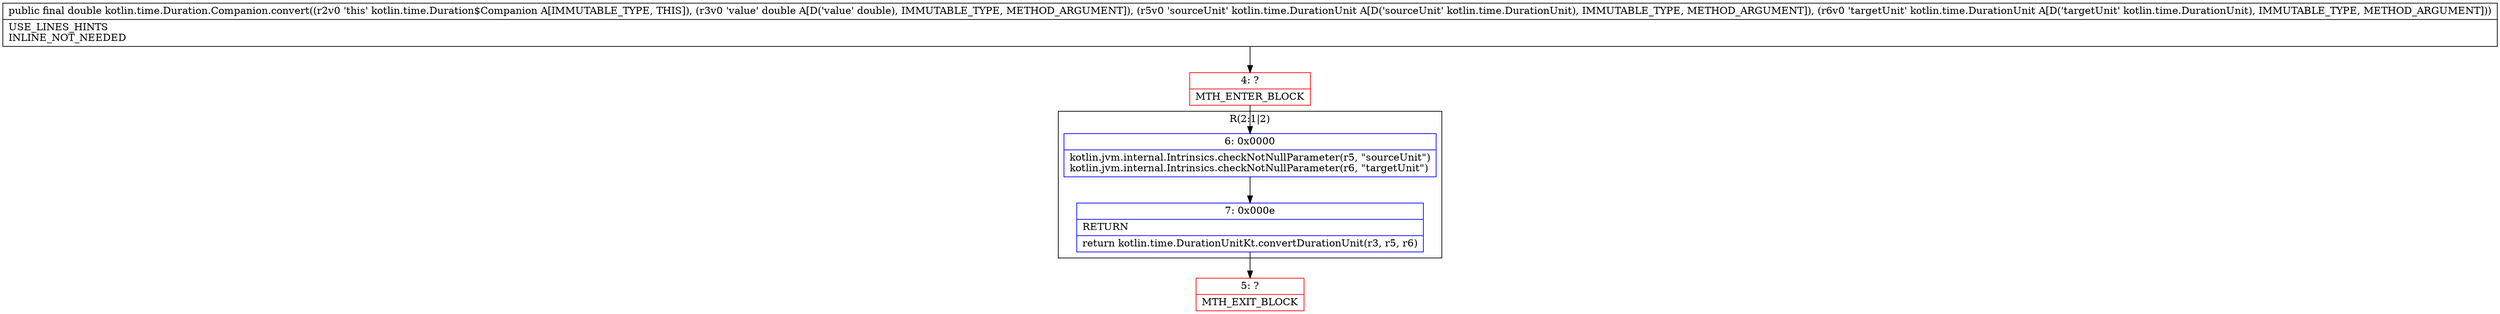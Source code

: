 digraph "CFG forkotlin.time.Duration.Companion.convert(DLkotlin\/time\/DurationUnit;Lkotlin\/time\/DurationUnit;)D" {
subgraph cluster_Region_269500277 {
label = "R(2:1|2)";
node [shape=record,color=blue];
Node_6 [shape=record,label="{6\:\ 0x0000|kotlin.jvm.internal.Intrinsics.checkNotNullParameter(r5, \"sourceUnit\")\lkotlin.jvm.internal.Intrinsics.checkNotNullParameter(r6, \"targetUnit\")\l}"];
Node_7 [shape=record,label="{7\:\ 0x000e|RETURN\l|return kotlin.time.DurationUnitKt.convertDurationUnit(r3, r5, r6)\l}"];
}
Node_4 [shape=record,color=red,label="{4\:\ ?|MTH_ENTER_BLOCK\l}"];
Node_5 [shape=record,color=red,label="{5\:\ ?|MTH_EXIT_BLOCK\l}"];
MethodNode[shape=record,label="{public final double kotlin.time.Duration.Companion.convert((r2v0 'this' kotlin.time.Duration$Companion A[IMMUTABLE_TYPE, THIS]), (r3v0 'value' double A[D('value' double), IMMUTABLE_TYPE, METHOD_ARGUMENT]), (r5v0 'sourceUnit' kotlin.time.DurationUnit A[D('sourceUnit' kotlin.time.DurationUnit), IMMUTABLE_TYPE, METHOD_ARGUMENT]), (r6v0 'targetUnit' kotlin.time.DurationUnit A[D('targetUnit' kotlin.time.DurationUnit), IMMUTABLE_TYPE, METHOD_ARGUMENT]))  | USE_LINES_HINTS\lINLINE_NOT_NEEDED\l}"];
MethodNode -> Node_4;Node_6 -> Node_7;
Node_7 -> Node_5;
Node_4 -> Node_6;
}

